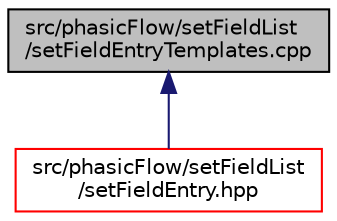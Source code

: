 digraph "src/phasicFlow/setFieldList/setFieldEntryTemplates.cpp"
{
 // LATEX_PDF_SIZE
  edge [fontname="Helvetica",fontsize="10",labelfontname="Helvetica",labelfontsize="10"];
  node [fontname="Helvetica",fontsize="10",shape=record];
  Node1 [label="src/phasicFlow/setFieldList\l/setFieldEntryTemplates.cpp",height=0.2,width=0.4,color="black", fillcolor="grey75", style="filled", fontcolor="black",tooltip=" "];
  Node1 -> Node2 [dir="back",color="midnightblue",fontsize="10",style="solid",fontname="Helvetica"];
  Node2 [label="src/phasicFlow/setFieldList\l/setFieldEntry.hpp",height=0.2,width=0.4,color="red", fillcolor="white", style="filled",URL="$setFieldEntry_8hpp.html",tooltip=" "];
}
